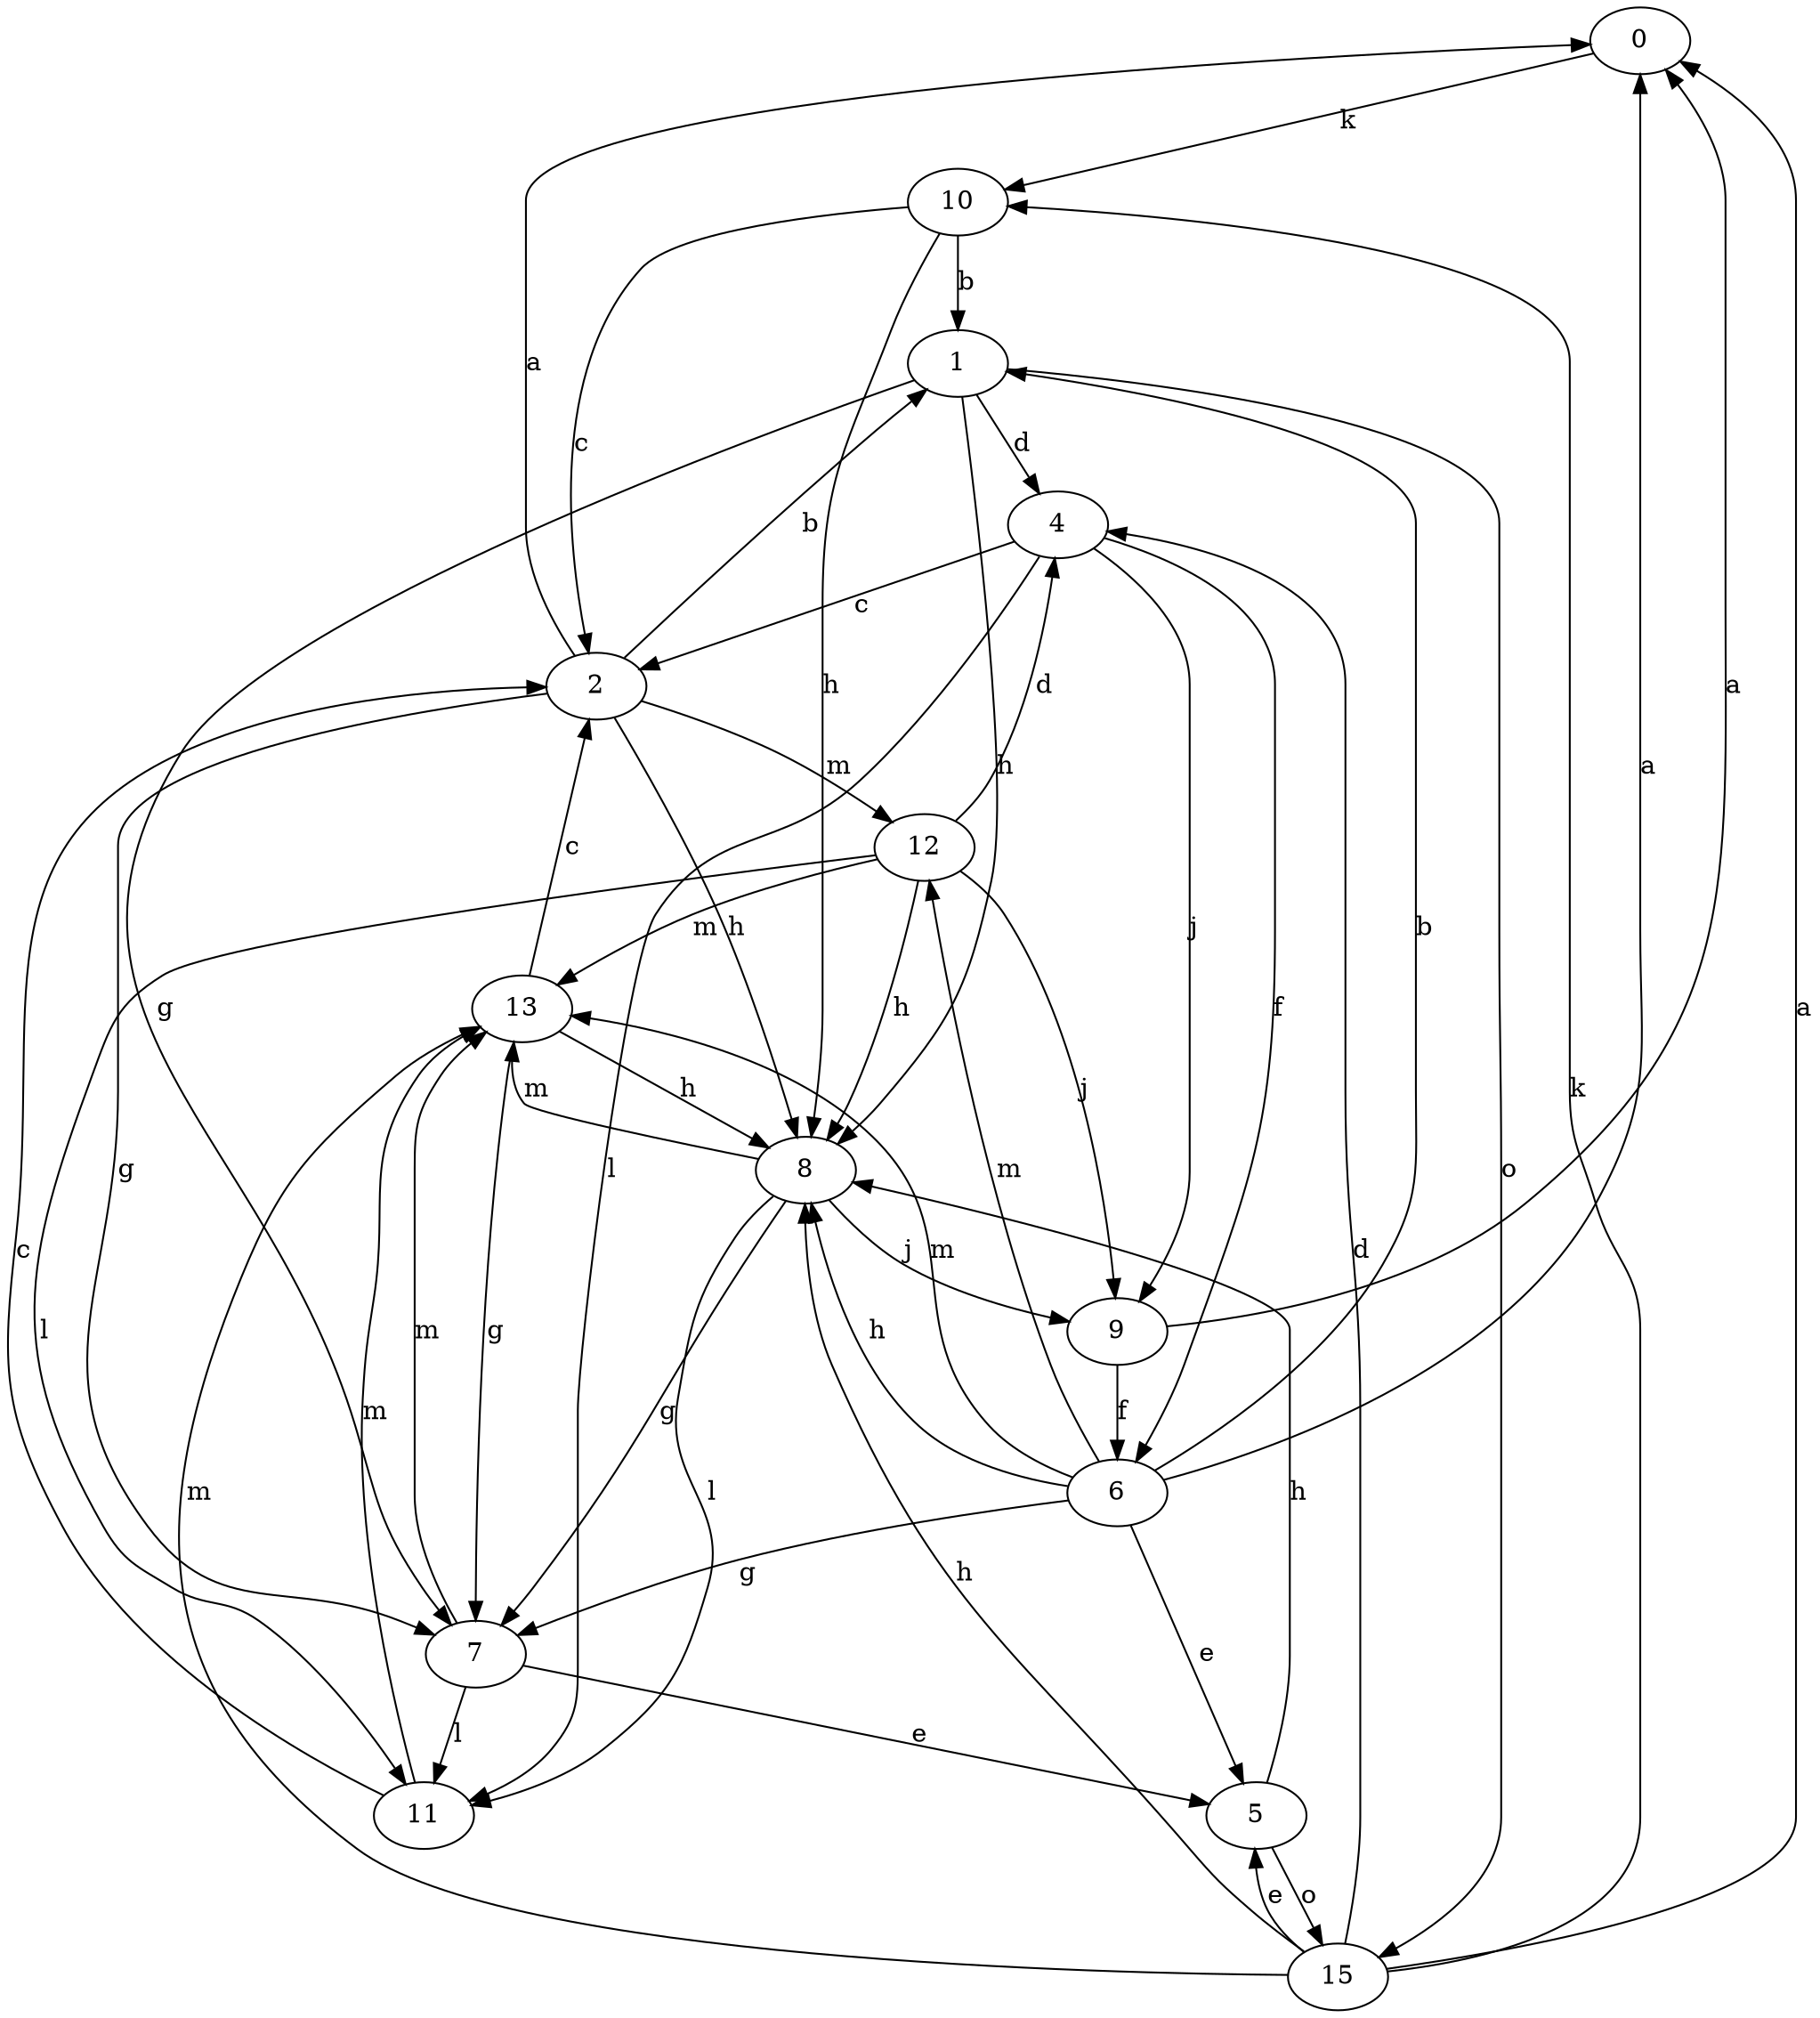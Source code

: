 strict digraph  {
0;
1;
2;
4;
5;
6;
7;
8;
9;
10;
11;
12;
13;
15;
0 -> 10  [label=k];
1 -> 4  [label=d];
1 -> 7  [label=g];
1 -> 8  [label=h];
1 -> 15  [label=o];
2 -> 0  [label=a];
2 -> 1  [label=b];
2 -> 7  [label=g];
2 -> 8  [label=h];
2 -> 12  [label=m];
4 -> 2  [label=c];
4 -> 6  [label=f];
4 -> 9  [label=j];
4 -> 11  [label=l];
5 -> 8  [label=h];
5 -> 15  [label=o];
6 -> 0  [label=a];
6 -> 1  [label=b];
6 -> 5  [label=e];
6 -> 7  [label=g];
6 -> 8  [label=h];
6 -> 12  [label=m];
6 -> 13  [label=m];
7 -> 5  [label=e];
7 -> 11  [label=l];
7 -> 13  [label=m];
8 -> 7  [label=g];
8 -> 9  [label=j];
8 -> 11  [label=l];
8 -> 13  [label=m];
9 -> 0  [label=a];
9 -> 6  [label=f];
10 -> 1  [label=b];
10 -> 2  [label=c];
10 -> 8  [label=h];
11 -> 2  [label=c];
11 -> 13  [label=m];
12 -> 4  [label=d];
12 -> 8  [label=h];
12 -> 9  [label=j];
12 -> 11  [label=l];
12 -> 13  [label=m];
13 -> 2  [label=c];
13 -> 7  [label=g];
13 -> 8  [label=h];
15 -> 0  [label=a];
15 -> 4  [label=d];
15 -> 5  [label=e];
15 -> 8  [label=h];
15 -> 10  [label=k];
15 -> 13  [label=m];
}
